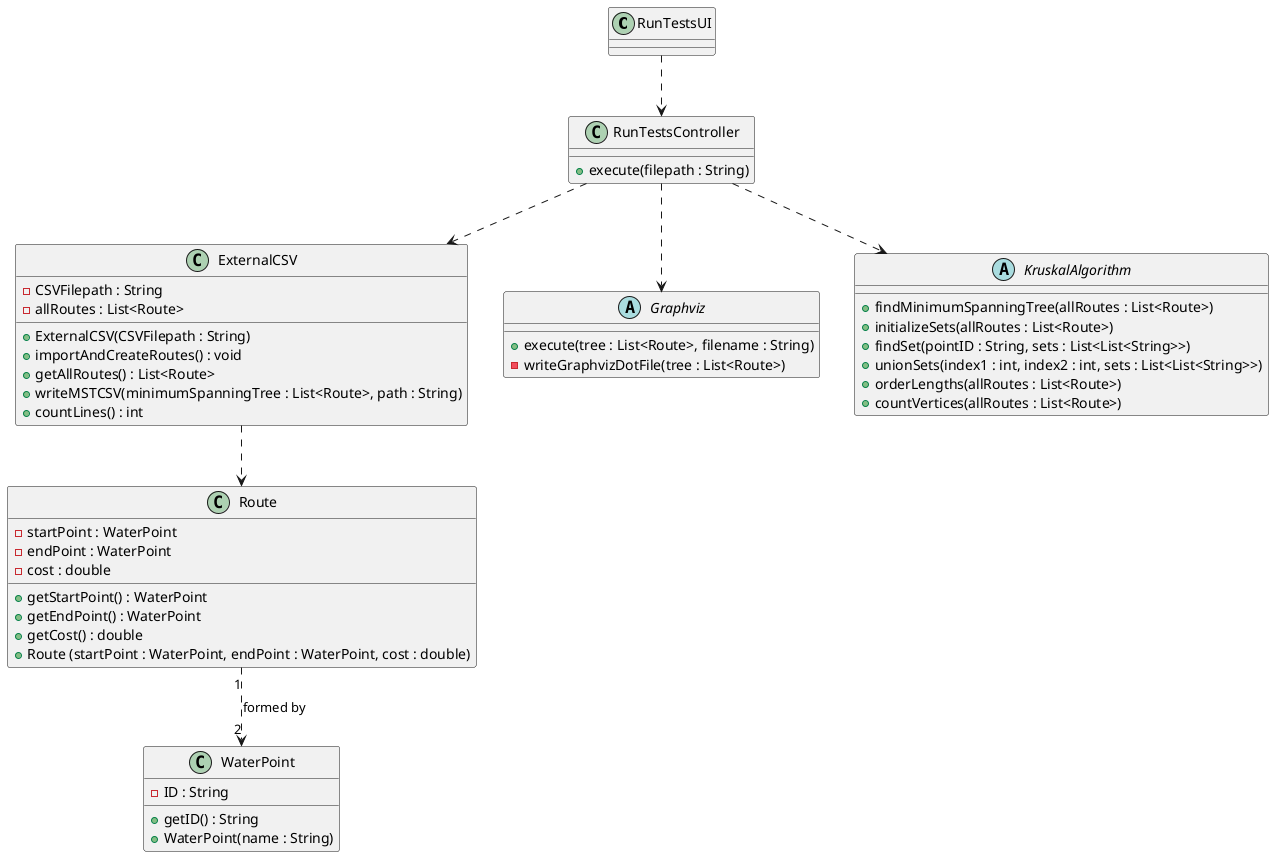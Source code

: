@startuml
skinparam packageStyle rectangle
skinparam shadowing false
skinparam linetype polyline


class RunTestsUI{
}

class RunTestsController{
+execute(filepath : String)
}

class ExternalCSV {
- CSVFilepath : String
- allRoutes : List<Route>
+ExternalCSV(CSVFilepath : String)
+importAndCreateRoutes() : void
+getAllRoutes() : List<Route>
+writeMSTCSV(minimumSpanningTree : List<Route>, path : String)
+countLines() : int
}


abstract class Graphviz{
+execute(tree : List<Route>, filename : String)
-writeGraphvizDotFile(tree : List<Route>)
}

abstract class KruskalAlgorithm{
+findMinimumSpanningTree(allRoutes : List<Route>)
+initializeSets(allRoutes : List<Route>)
+findSet(pointID : String, sets : List<List<String>>)
+unionSets(index1 : int, index2 : int, sets : List<List<String>>)
+orderLengths(allRoutes : List<Route>)
+countVertices(allRoutes : List<Route>)
}

class Route{
- startPoint : WaterPoint
- endPoint : WaterPoint
- cost : double
+ getStartPoint() : WaterPoint
+ getEndPoint() : WaterPoint
+ getCost() : double
+Route (startPoint : WaterPoint, endPoint : WaterPoint, cost : double)
}

class WaterPoint{
- ID : String
+ getID() : String
+ WaterPoint(name : String)
}

RunTestsUI ..> RunTestsController
RunTestsController ..> ExternalCSV
RunTestsController ..> Graphviz
RunTestsController ..> KruskalAlgorithm
ExternalCSV ..> Route
Route "1" ..> "2" WaterPoint  : formed by
@enduml